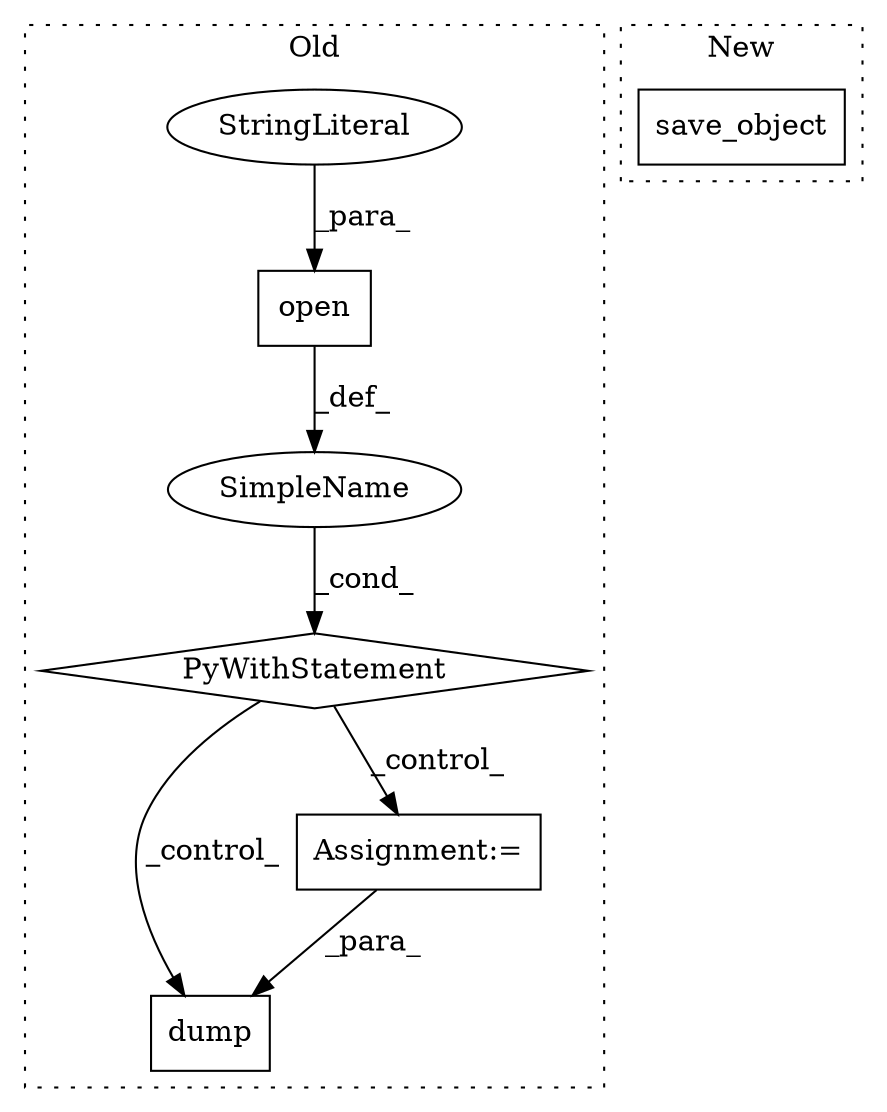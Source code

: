 digraph G {
subgraph cluster0 {
1 [label="PyWithStatement" a="104" s="3977,4006" l="10,2" shape="diamond"];
3 [label="SimpleName" a="42" s="" l="" shape="ellipse"];
4 [label="dump" a="32" s="4042,4053" l="5,1" shape="box"];
5 [label="Assignment:=" a="7" s="4023" l="1" shape="box"];
6 [label="open" a="32" s="3987,4005" l="5,1" shape="box"];
7 [label="StringLiteral" a="45" s="4002" l="3" shape="ellipse"];
label = "Old";
style="dotted";
}
subgraph cluster1 {
2 [label="save_object" a="32" s="4009,4035" l="12,1" shape="box"];
label = "New";
style="dotted";
}
1 -> 5 [label="_control_"];
1 -> 4 [label="_control_"];
3 -> 1 [label="_cond_"];
5 -> 4 [label="_para_"];
6 -> 3 [label="_def_"];
7 -> 6 [label="_para_"];
}